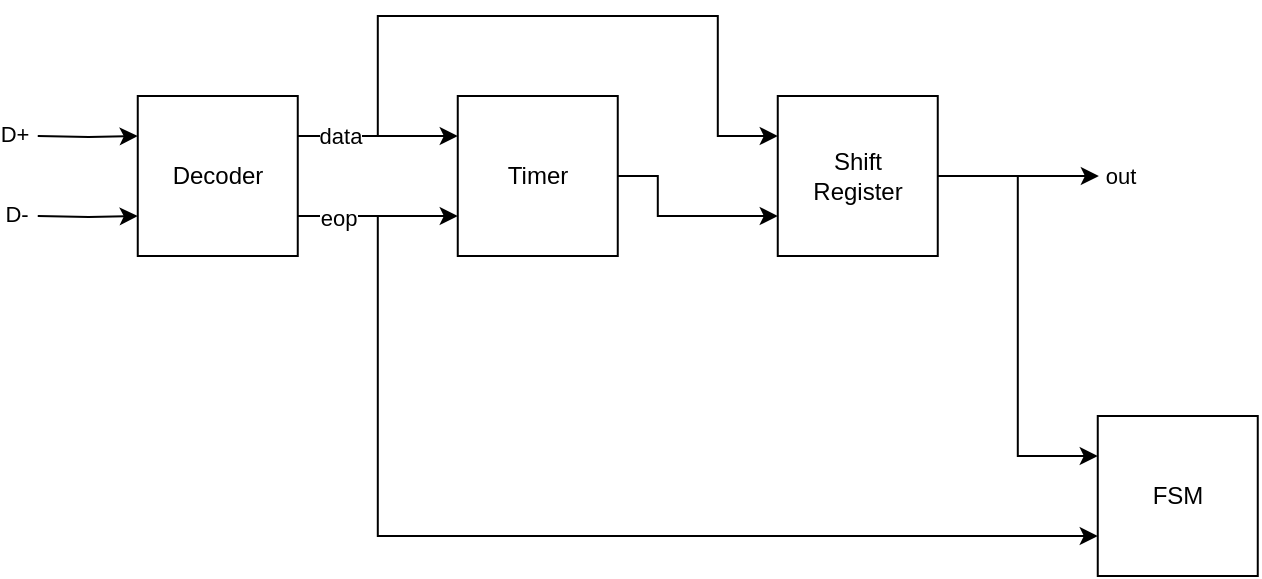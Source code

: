 <mxfile version="20.3.0" type="device" pages="5"><diagram id="uht8Oh8LcyZYfytarZH4" name="Top Level"><mxGraphModel dx="281" dy="188" grid="1" gridSize="10" guides="1" tooltips="1" connect="1" arrows="1" fold="1" page="1" pageScale="1" pageWidth="850" pageHeight="1100" math="0" shadow="0"><root><mxCell id="0"/><mxCell id="1" parent="0"/><mxCell id="nZXe8poK94rWQRw-VrOR-4" style="edgeStyle=orthogonalEdgeStyle;rounded=0;orthogonalLoop=1;jettySize=auto;html=1;entryX=0;entryY=0.25;entryDx=0;entryDy=0;" edge="1" parent="1" target="nZXe8poK94rWQRw-VrOR-1"><mxGeometry relative="1" as="geometry"><mxPoint x="79.88" y="180" as="sourcePoint"/></mxGeometry></mxCell><mxCell id="nZXe8poK94rWQRw-VrOR-7" value="D+" style="edgeLabel;html=1;align=center;verticalAlign=middle;resizable=0;points=[];" vertex="1" connectable="0" parent="nZXe8poK94rWQRw-VrOR-4"><mxGeometry x="-0.833" y="-1" relative="1" as="geometry"><mxPoint x="-16" y="-2" as="offset"/></mxGeometry></mxCell><mxCell id="nZXe8poK94rWQRw-VrOR-5" style="edgeStyle=orthogonalEdgeStyle;rounded=0;orthogonalLoop=1;jettySize=auto;html=1;entryX=0;entryY=0.75;entryDx=0;entryDy=0;" edge="1" parent="1" target="nZXe8poK94rWQRw-VrOR-1"><mxGeometry relative="1" as="geometry"><mxPoint x="79.88" y="220" as="sourcePoint"/></mxGeometry></mxCell><mxCell id="nZXe8poK94rWQRw-VrOR-6" value="D-" style="edgeLabel;html=1;align=center;verticalAlign=middle;resizable=0;points=[];" vertex="1" connectable="0" parent="nZXe8poK94rWQRw-VrOR-5"><mxGeometry x="-0.919" y="-1" relative="1" as="geometry"><mxPoint x="-13" y="-2" as="offset"/></mxGeometry></mxCell><mxCell id="8aXCVY8SPGxRQhPk3JgS-3" style="edgeStyle=orthogonalEdgeStyle;rounded=0;orthogonalLoop=1;jettySize=auto;html=1;exitX=1;exitY=0.25;exitDx=0;exitDy=0;entryX=0;entryY=0.25;entryDx=0;entryDy=0;" edge="1" parent="1" source="nZXe8poK94rWQRw-VrOR-1" target="8aXCVY8SPGxRQhPk3JgS-1"><mxGeometry relative="1" as="geometry"/></mxCell><mxCell id="8aXCVY8SPGxRQhPk3JgS-4" style="edgeStyle=orthogonalEdgeStyle;rounded=0;orthogonalLoop=1;jettySize=auto;html=1;exitX=1;exitY=0.75;exitDx=0;exitDy=0;entryX=0;entryY=0.75;entryDx=0;entryDy=0;" edge="1" parent="1" source="nZXe8poK94rWQRw-VrOR-1" target="8aXCVY8SPGxRQhPk3JgS-1"><mxGeometry relative="1" as="geometry"/></mxCell><mxCell id="jrvuoUAYC4l4qPwMdZ8H-1" value="data" style="edgeStyle=orthogonalEdgeStyle;rounded=0;orthogonalLoop=1;jettySize=auto;html=1;exitX=1;exitY=0.25;exitDx=0;exitDy=0;entryX=0;entryY=0.25;entryDx=0;entryDy=0;" edge="1" parent="1" source="nZXe8poK94rWQRw-VrOR-1" target="8aXCVY8SPGxRQhPk3JgS-2"><mxGeometry x="-0.882" relative="1" as="geometry"><Array as="points"><mxPoint x="249.88" y="180"/><mxPoint x="249.88" y="120"/><mxPoint x="419.88" y="120"/><mxPoint x="419.88" y="180"/></Array><mxPoint as="offset"/></mxGeometry></mxCell><mxCell id="jrvuoUAYC4l4qPwMdZ8H-4" style="edgeStyle=orthogonalEdgeStyle;rounded=0;orthogonalLoop=1;jettySize=auto;html=1;exitX=1;exitY=0.75;exitDx=0;exitDy=0;entryX=0;entryY=0.75;entryDx=0;entryDy=0;" edge="1" parent="1" source="nZXe8poK94rWQRw-VrOR-1" target="jrvuoUAYC4l4qPwMdZ8H-3"><mxGeometry relative="1" as="geometry"><Array as="points"><mxPoint x="249.88" y="220"/><mxPoint x="249.88" y="380"/></Array></mxGeometry></mxCell><mxCell id="jrvuoUAYC4l4qPwMdZ8H-5" value="eop" style="edgeLabel;html=1;align=center;verticalAlign=middle;resizable=0;points=[];" vertex="1" connectable="0" parent="jrvuoUAYC4l4qPwMdZ8H-4"><mxGeometry x="-0.644" y="-1" relative="1" as="geometry"><mxPoint x="-19" y="-59" as="offset"/></mxGeometry></mxCell><mxCell id="nZXe8poK94rWQRw-VrOR-1" value="Decoder" style="whiteSpace=wrap;html=1;aspect=fixed;" vertex="1" parent="1"><mxGeometry x="129.88" y="160" width="80" height="80" as="geometry"/></mxCell><mxCell id="jrvuoUAYC4l4qPwMdZ8H-2" style="edgeStyle=orthogonalEdgeStyle;rounded=0;orthogonalLoop=1;jettySize=auto;html=1;exitX=1;exitY=0.5;exitDx=0;exitDy=0;entryX=0;entryY=0.75;entryDx=0;entryDy=0;" edge="1" parent="1" source="8aXCVY8SPGxRQhPk3JgS-1" target="8aXCVY8SPGxRQhPk3JgS-2"><mxGeometry relative="1" as="geometry"><Array as="points"><mxPoint x="389.88" y="200"/><mxPoint x="389.88" y="220"/></Array></mxGeometry></mxCell><mxCell id="8aXCVY8SPGxRQhPk3JgS-1" value="Timer" style="whiteSpace=wrap;html=1;aspect=fixed;" vertex="1" parent="1"><mxGeometry x="289.88" y="160" width="80" height="80" as="geometry"/></mxCell><mxCell id="jrvuoUAYC4l4qPwMdZ8H-6" style="edgeStyle=orthogonalEdgeStyle;rounded=0;orthogonalLoop=1;jettySize=auto;html=1;exitX=1;exitY=0.5;exitDx=0;exitDy=0;entryX=0;entryY=0.25;entryDx=0;entryDy=0;" edge="1" parent="1" source="8aXCVY8SPGxRQhPk3JgS-2" target="jrvuoUAYC4l4qPwMdZ8H-3"><mxGeometry relative="1" as="geometry"/></mxCell><mxCell id="jrvuoUAYC4l4qPwMdZ8H-7" style="edgeStyle=orthogonalEdgeStyle;rounded=0;orthogonalLoop=1;jettySize=auto;html=1;exitX=1;exitY=0.5;exitDx=0;exitDy=0;" edge="1" parent="1" source="8aXCVY8SPGxRQhPk3JgS-2"><mxGeometry relative="1" as="geometry"><mxPoint x="610.43" y="200" as="targetPoint"/></mxGeometry></mxCell><mxCell id="jrvuoUAYC4l4qPwMdZ8H-8" value="out" style="edgeLabel;html=1;align=center;verticalAlign=middle;resizable=0;points=[];" vertex="1" connectable="0" parent="jrvuoUAYC4l4qPwMdZ8H-7"><mxGeometry x="0.895" relative="1" as="geometry"><mxPoint x="14" as="offset"/></mxGeometry></mxCell><mxCell id="8aXCVY8SPGxRQhPk3JgS-2" value="Shift&lt;br&gt;Register" style="whiteSpace=wrap;html=1;aspect=fixed;" vertex="1" parent="1"><mxGeometry x="449.88" y="160" width="80" height="80" as="geometry"/></mxCell><mxCell id="jrvuoUAYC4l4qPwMdZ8H-3" value="FSM" style="whiteSpace=wrap;html=1;aspect=fixed;" vertex="1" parent="1"><mxGeometry x="609.88" y="320" width="80" height="80" as="geometry"/></mxCell></root></mxGraphModel></diagram><diagram id="dS7fKOfL_AchuwJwqGB5" name="FSM"><mxGraphModel dx="786" dy="525" grid="1" gridSize="10" guides="1" tooltips="1" connect="1" arrows="1" fold="1" page="1" pageScale="1" pageWidth="850" pageHeight="1100" math="0" shadow="0"><root><mxCell id="0"/><mxCell id="1" parent="0"/></root></mxGraphModel></diagram><diagram id="qdu7iL1zb9lxXASRw_zc" name="Decoder"><mxGraphModel dx="827" dy="553" grid="1" gridSize="10" guides="1" tooltips="1" connect="1" arrows="1" fold="1" page="1" pageScale="1" pageWidth="850" pageHeight="1100" math="0" shadow="0"><root><mxCell id="0"/><mxCell id="1" parent="0"/><mxCell id="q-UGurZJUP-DZ8BMMkuD-3" style="edgeStyle=orthogonalEdgeStyle;rounded=0;orthogonalLoop=1;jettySize=auto;html=1;entryX=0;entryY=0.25;entryDx=0;entryDy=0;" parent="1" target="q-UGurZJUP-DZ8BMMkuD-1" edge="1"><mxGeometry relative="1" as="geometry"><mxPoint x="333" y="165" as="sourcePoint"/></mxGeometry></mxCell><mxCell id="q-UGurZJUP-DZ8BMMkuD-8" value="D+" style="edgeLabel;html=1;align=center;verticalAlign=middle;resizable=0;points=[];labelBackgroundColor=none;" parent="q-UGurZJUP-DZ8BMMkuD-3" vertex="1" connectable="0"><mxGeometry x="-0.424" y="1" relative="1" as="geometry"><mxPoint x="-10" y="-7" as="offset"/></mxGeometry></mxCell><mxCell id="q-UGurZJUP-DZ8BMMkuD-4" style="edgeStyle=orthogonalEdgeStyle;rounded=0;orthogonalLoop=1;jettySize=auto;html=1;entryX=0;entryY=0.75;entryDx=0;entryDy=0;" parent="1" target="q-UGurZJUP-DZ8BMMkuD-1" edge="1"><mxGeometry relative="1" as="geometry"><mxPoint x="333" y="195" as="sourcePoint"/></mxGeometry></mxCell><mxCell id="q-UGurZJUP-DZ8BMMkuD-9" value="D-" style="edgeLabel;html=1;align=center;verticalAlign=middle;resizable=0;points=[];labelBackgroundColor=none;" parent="q-UGurZJUP-DZ8BMMkuD-4" vertex="1" connectable="0"><mxGeometry x="-0.532" y="-1" relative="1" as="geometry"><mxPoint x="-9" y="-8" as="offset"/></mxGeometry></mxCell><mxCell id="9QnUhWch1nTa9HNle4YT-1" style="edgeStyle=orthogonalEdgeStyle;rounded=0;orthogonalLoop=1;jettySize=auto;html=1;exitX=1;exitY=0.25;exitDx=0;exitDy=0;" edge="1" parent="1" source="q-UGurZJUP-DZ8BMMkuD-1"><mxGeometry relative="1" as="geometry"><mxPoint x="473" y="165.231" as="targetPoint"/></mxGeometry></mxCell><mxCell id="9QnUhWch1nTa9HNle4YT-3" value="data" style="edgeLabel;html=1;align=center;verticalAlign=middle;resizable=0;points=[];" vertex="1" connectable="0" parent="9QnUhWch1nTa9HNle4YT-1"><mxGeometry x="0.863" relative="1" as="geometry"><mxPoint x="15" y="-1" as="offset"/></mxGeometry></mxCell><mxCell id="9QnUhWch1nTa9HNle4YT-2" style="edgeStyle=orthogonalEdgeStyle;rounded=0;orthogonalLoop=1;jettySize=auto;html=1;exitX=1;exitY=0.75;exitDx=0;exitDy=0;" edge="1" parent="1" source="q-UGurZJUP-DZ8BMMkuD-1"><mxGeometry relative="1" as="geometry"><mxPoint x="473" y="195.231" as="targetPoint"/></mxGeometry></mxCell><mxCell id="9QnUhWch1nTa9HNle4YT-4" value="eop" style="edgeLabel;html=1;align=center;verticalAlign=middle;resizable=0;points=[];" vertex="1" connectable="0" parent="9QnUhWch1nTa9HNle4YT-2"><mxGeometry x="0.776" y="-2" relative="1" as="geometry"><mxPoint x="15" y="-3" as="offset"/></mxGeometry></mxCell><mxCell id="q-UGurZJUP-DZ8BMMkuD-1" value="Decode&lt;br&gt;Input" style="whiteSpace=wrap;html=1;aspect=fixed;" parent="1" vertex="1"><mxGeometry x="373" y="150" width="60" height="60" as="geometry"/></mxCell><mxCell id="q-UGurZJUP-DZ8BMMkuD-16" value="n_data = plus&lt;br&gt;n_eop = plus == minus&lt;br&gt;&lt;br&gt;always:&lt;br&gt;&amp;nbsp; data &amp;lt;= n_data&lt;br&gt;&amp;nbsp; eop &amp;lt;= n_eop" style="text;html=1;strokeColor=none;fillColor=none;align=left;verticalAlign=middle;whiteSpace=wrap;rounded=0;labelBackgroundColor=none;fontFamily=Courier New;fontSize=10;" parent="1" vertex="1"><mxGeometry x="373" y="60" width="145" height="85" as="geometry"/></mxCell></root></mxGraphModel></diagram><diagram id="7S3jvnI1ARrw_ECCR-pU" name="Timer"><mxGraphModel dx="873" dy="583" grid="1" gridSize="10" guides="1" tooltips="1" connect="1" arrows="1" fold="1" page="1" pageScale="1" pageWidth="850" pageHeight="1100" math="0" shadow="0"><root><mxCell id="0"/><mxCell id="1" parent="0"/><mxCell id="ka2Vz5jl9-d2wWA7j_1n-3" style="edgeStyle=orthogonalEdgeStyle;rounded=0;orthogonalLoop=1;jettySize=auto;html=1;exitX=0;exitY=0.25;exitDx=0;exitDy=0;entryX=0;entryY=0.25;entryDx=0;entryDy=0;" edge="1" parent="1" target="ka2Vz5jl9-d2wWA7j_1n-1"><mxGeometry relative="1" as="geometry"><mxPoint x="306" y="135" as="sourcePoint"/></mxGeometry></mxCell><mxCell id="ka2Vz5jl9-d2wWA7j_1n-4" style="edgeStyle=orthogonalEdgeStyle;rounded=0;orthogonalLoop=1;jettySize=auto;html=1;exitX=0;exitY=0.75;exitDx=0;exitDy=0;entryX=0;entryY=0.75;entryDx=0;entryDy=0;" edge="1" parent="1" target="ka2Vz5jl9-d2wWA7j_1n-1"><mxGeometry relative="1" as="geometry"><mxPoint x="306" y="165" as="sourcePoint"/></mxGeometry></mxCell><mxCell id="ka2Vz5jl9-d2wWA7j_1n-7" style="edgeStyle=orthogonalEdgeStyle;rounded=0;orthogonalLoop=1;jettySize=auto;html=1;exitX=1;exitY=0.5;exitDx=0;exitDy=0;" edge="1" parent="1" source="ka2Vz5jl9-d2wWA7j_1n-1"><mxGeometry relative="1" as="geometry"><mxPoint x="446.0" y="150.032" as="targetPoint"/></mxGeometry></mxCell><mxCell id="ka2Vz5jl9-d2wWA7j_1n-8" value="sample" style="edgeLabel;html=1;align=center;verticalAlign=middle;resizable=0;points=[];" vertex="1" connectable="0" parent="ka2Vz5jl9-d2wWA7j_1n-7"><mxGeometry x="0.811" relative="1" as="geometry"><mxPoint x="24" as="offset"/></mxGeometry></mxCell><mxCell id="ka2Vz5jl9-d2wWA7j_1n-1" value="Counter" style="whiteSpace=wrap;html=1;aspect=fixed;" vertex="1" parent="1"><mxGeometry x="346" y="120" width="60" height="60" as="geometry"/></mxCell><mxCell id="ka2Vz5jl9-d2wWA7j_1n-2" value="in = {data, eop}&lt;br&gt;edge = |(prev ^ in)&lt;br&gt;n_count&amp;nbsp;= count == 0 ? 7 : count - 1&lt;br&gt;sample = count == 0&lt;br&gt;&lt;br&gt;reset:&lt;br&gt;&amp;nbsp; count &amp;lt;= 4&lt;br&gt;&lt;br&gt;always:&lt;br&gt;&amp;nbsp; prev &amp;lt;= in&lt;br&gt;&amp;nbsp; count &amp;lt;= edge&amp;nbsp;? 4 : n_count" style="text;html=1;strokeColor=none;fillColor=none;align=left;verticalAlign=middle;whiteSpace=wrap;rounded=0;labelBackgroundColor=none;fontFamily=Courier New;fontSize=10;" vertex="1" parent="1"><mxGeometry x="346" y="190" width="240" height="140" as="geometry"/></mxCell><mxCell id="ka2Vz5jl9-d2wWA7j_1n-5" value="data" style="text;html=1;align=center;verticalAlign=middle;resizable=0;points=[];autosize=1;strokeColor=none;fillColor=none;" vertex="1" parent="1"><mxGeometry x="264" y="119" width="50" height="30" as="geometry"/></mxCell><mxCell id="ka2Vz5jl9-d2wWA7j_1n-6" value="eop" style="text;html=1;align=center;verticalAlign=middle;resizable=0;points=[];autosize=1;strokeColor=none;fillColor=none;" vertex="1" parent="1"><mxGeometry x="271" y="149" width="40" height="30" as="geometry"/></mxCell></root></mxGraphModel></diagram><diagram id="jJBGGG72yqtGQ-HTkuJo" name="Shift Register"><mxGraphModel dx="561" dy="375" grid="1" gridSize="10" guides="1" tooltips="1" connect="1" arrows="1" fold="1" page="1" pageScale="1" pageWidth="850" pageHeight="1100" math="0" shadow="0"><root><mxCell id="0"/><mxCell id="1" parent="0"/><mxCell id="D-aoT8TotMiAe_-OgFmc-9" style="edgeStyle=orthogonalEdgeStyle;rounded=0;orthogonalLoop=1;jettySize=auto;html=1;entryX=0;entryY=0.25;entryDx=0;entryDy=0;" edge="1" parent="1" target="D-aoT8TotMiAe_-OgFmc-1"><mxGeometry relative="1" as="geometry"><mxPoint x="350.33" y="125" as="sourcePoint"/><Array as="points"><mxPoint x="350.33" y="125"/></Array></mxGeometry></mxCell><mxCell id="D-aoT8TotMiAe_-OgFmc-19" value="data" style="edgeLabel;html=1;align=center;verticalAlign=middle;resizable=0;points=[];" vertex="1" connectable="0" parent="D-aoT8TotMiAe_-OgFmc-9"><mxGeometry x="-0.904" y="-1" relative="1" as="geometry"><mxPoint x="-16" y="-2" as="offset"/></mxGeometry></mxCell><mxCell id="D-aoT8TotMiAe_-OgFmc-20" style="edgeStyle=orthogonalEdgeStyle;rounded=0;orthogonalLoop=1;jettySize=auto;html=1;exitX=0;exitY=0.75;exitDx=0;exitDy=0;entryX=0;entryY=0.75;entryDx=0;entryDy=0;" edge="1" parent="1" target="D-aoT8TotMiAe_-OgFmc-1"><mxGeometry relative="1" as="geometry"><mxPoint x="350.33" y="155" as="sourcePoint"/></mxGeometry></mxCell><mxCell id="D-aoT8TotMiAe_-OgFmc-21" value="sample" style="edgeLabel;html=1;align=center;verticalAlign=middle;resizable=0;points=[];" vertex="1" connectable="0" parent="D-aoT8TotMiAe_-OgFmc-20"><mxGeometry x="-0.92" relative="1" as="geometry"><mxPoint x="-22" as="offset"/></mxGeometry></mxCell><mxCell id="k71ho5zPA1iIrwwBmC-D-2" style="edgeStyle=orthogonalEdgeStyle;rounded=0;orthogonalLoop=1;jettySize=auto;html=1;exitX=1;exitY=0.5;exitDx=0;exitDy=0;" edge="1" parent="1" source="D-aoT8TotMiAe_-OgFmc-1"><mxGeometry relative="1" as="geometry"><mxPoint x="490.33" y="139.789" as="targetPoint"/></mxGeometry></mxCell><mxCell id="k71ho5zPA1iIrwwBmC-D-3" value="out[7:0]" style="edgeLabel;html=1;align=center;verticalAlign=middle;resizable=0;points=[];" vertex="1" connectable="0" parent="k71ho5zPA1iIrwwBmC-D-2"><mxGeometry x="0.723" y="1" relative="1" as="geometry"><mxPoint x="25" y="1" as="offset"/></mxGeometry></mxCell><mxCell id="D-aoT8TotMiAe_-OgFmc-1" value="Shift&lt;br&gt;Register" style="whiteSpace=wrap;html=1;aspect=fixed;" vertex="1" parent="1"><mxGeometry x="390.33" y="110" width="60" height="60" as="geometry"/></mxCell><mxCell id="k71ho5zPA1iIrwwBmC-D-1" value="always:&lt;br&gt;&amp;nbsp; out &amp;lt;= sample ? {data, out[7:1]} : out" style="text;html=1;strokeColor=none;fillColor=none;align=left;verticalAlign=middle;whiteSpace=wrap;rounded=0;labelBackgroundColor=none;fontFamily=Courier New;fontSize=10;" vertex="1" parent="1"><mxGeometry x="370.33" y="170" width="260" height="50" as="geometry"/></mxCell></root></mxGraphModel></diagram></mxfile>